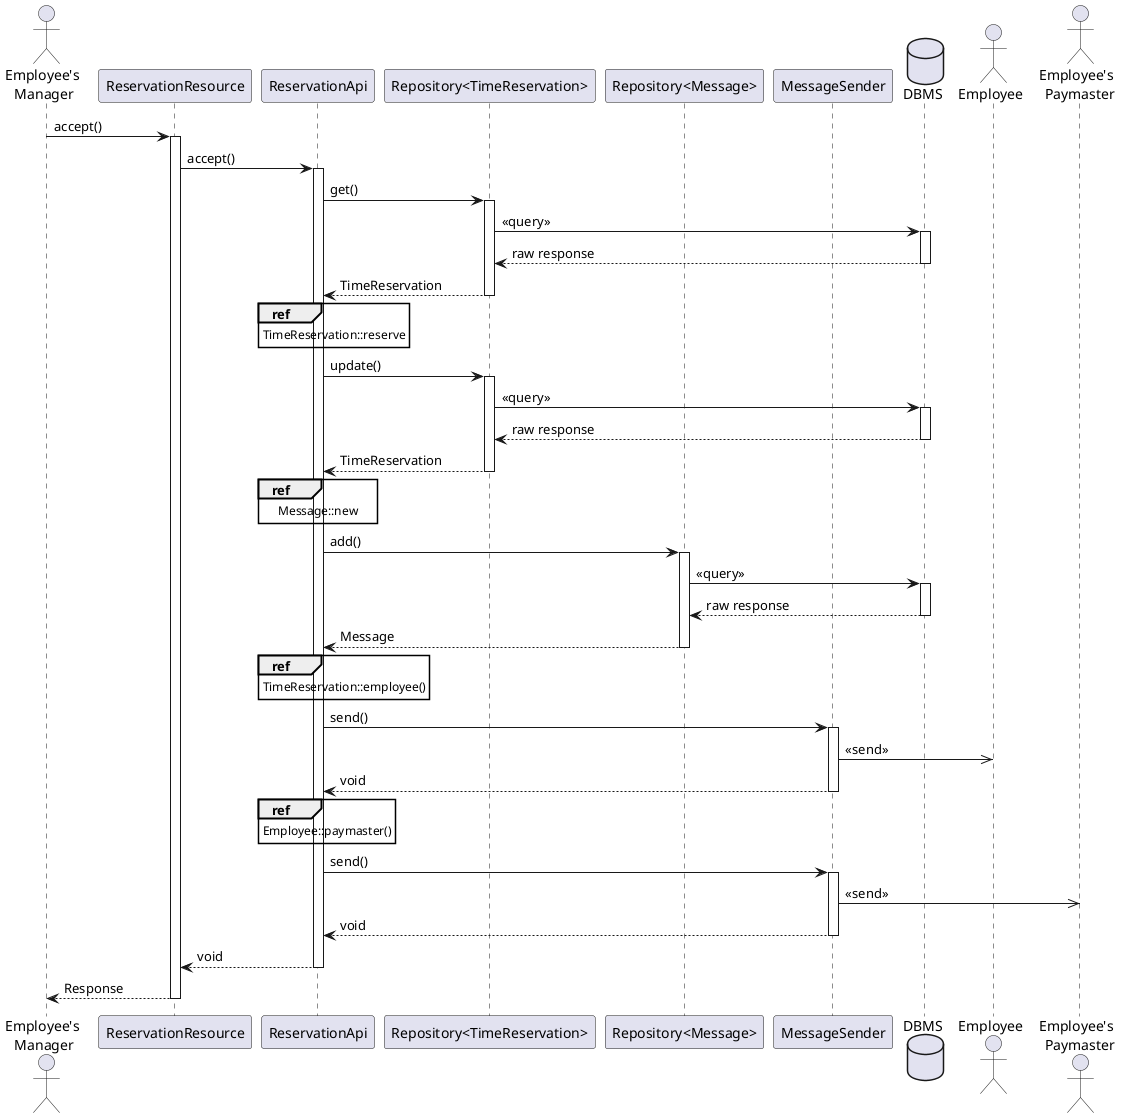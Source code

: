 @startuml

actor "Employee's \nManager" as manager
participant ReservationResource as resource
participant ReservationApi as api
participant "Repository<TimeReservation>" as reservations
participant "Repository<Message>" as messages
participant MessageSender as sender
database DBMS
actor Employee as employee
actor "Employee's \n Paymaster" as paymaster

manager -> resource : accept()
activate resource
resource -> api : accept()
activate api

''''' get desired reservation
api -> reservations : get()
activate reservations
reservations -> DBMS : <<query>>
activate DBMS
DBMS --> reservations : raw response
deactivate DBMS
reservations --> api : TimeReservation
deactivate reservations

''''' update working plan
ref over api : TimeReservation::reserve
api -> reservations : update()
activate reservations
reservations -> DBMS : <<query>>
activate DBMS
DBMS --> reservations : raw response
deactivate DBMS
reservations --> api : TimeReservation
deactivate reservations

''''' create message to manager
ref over api : Message::new
api -> messages : add()
activate messages
messages -> DBMS : <<query>>
activate DBMS
DBMS --> messages : raw response
deactivate DBMS
messages --> api : Message
deactivate messages

''''' send a message
ref over api : TimeReservation::employee()
api -> sender : send()
activate sender
sender ->> employee : <<send>>
sender --> api : void
deactivate sender

''''' send a message
ref over api : Employee::paymaster()
api -> sender : send()
activate sender
sender ->> paymaster : <<send>>
sender --> api : void
deactivate sender

api --> resource : void
deactivate api
resource --> manager : Response
deactivate resource

@enduml